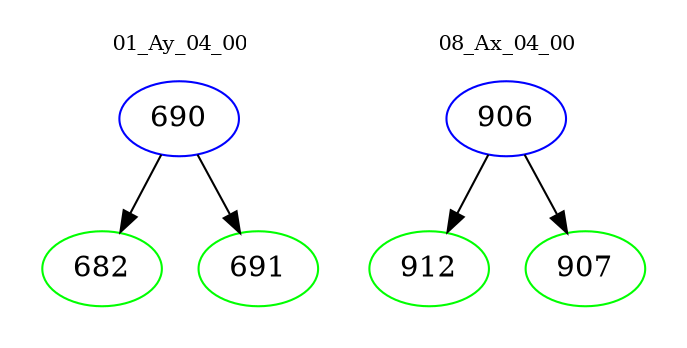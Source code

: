 digraph{
subgraph cluster_0 {
color = white
label = "01_Ay_04_00";
fontsize=10;
T0_690 [label="690", color="blue"]
T0_690 -> T0_682 [color="black"]
T0_682 [label="682", color="green"]
T0_690 -> T0_691 [color="black"]
T0_691 [label="691", color="green"]
}
subgraph cluster_1 {
color = white
label = "08_Ax_04_00";
fontsize=10;
T1_906 [label="906", color="blue"]
T1_906 -> T1_912 [color="black"]
T1_912 [label="912", color="green"]
T1_906 -> T1_907 [color="black"]
T1_907 [label="907", color="green"]
}
}
